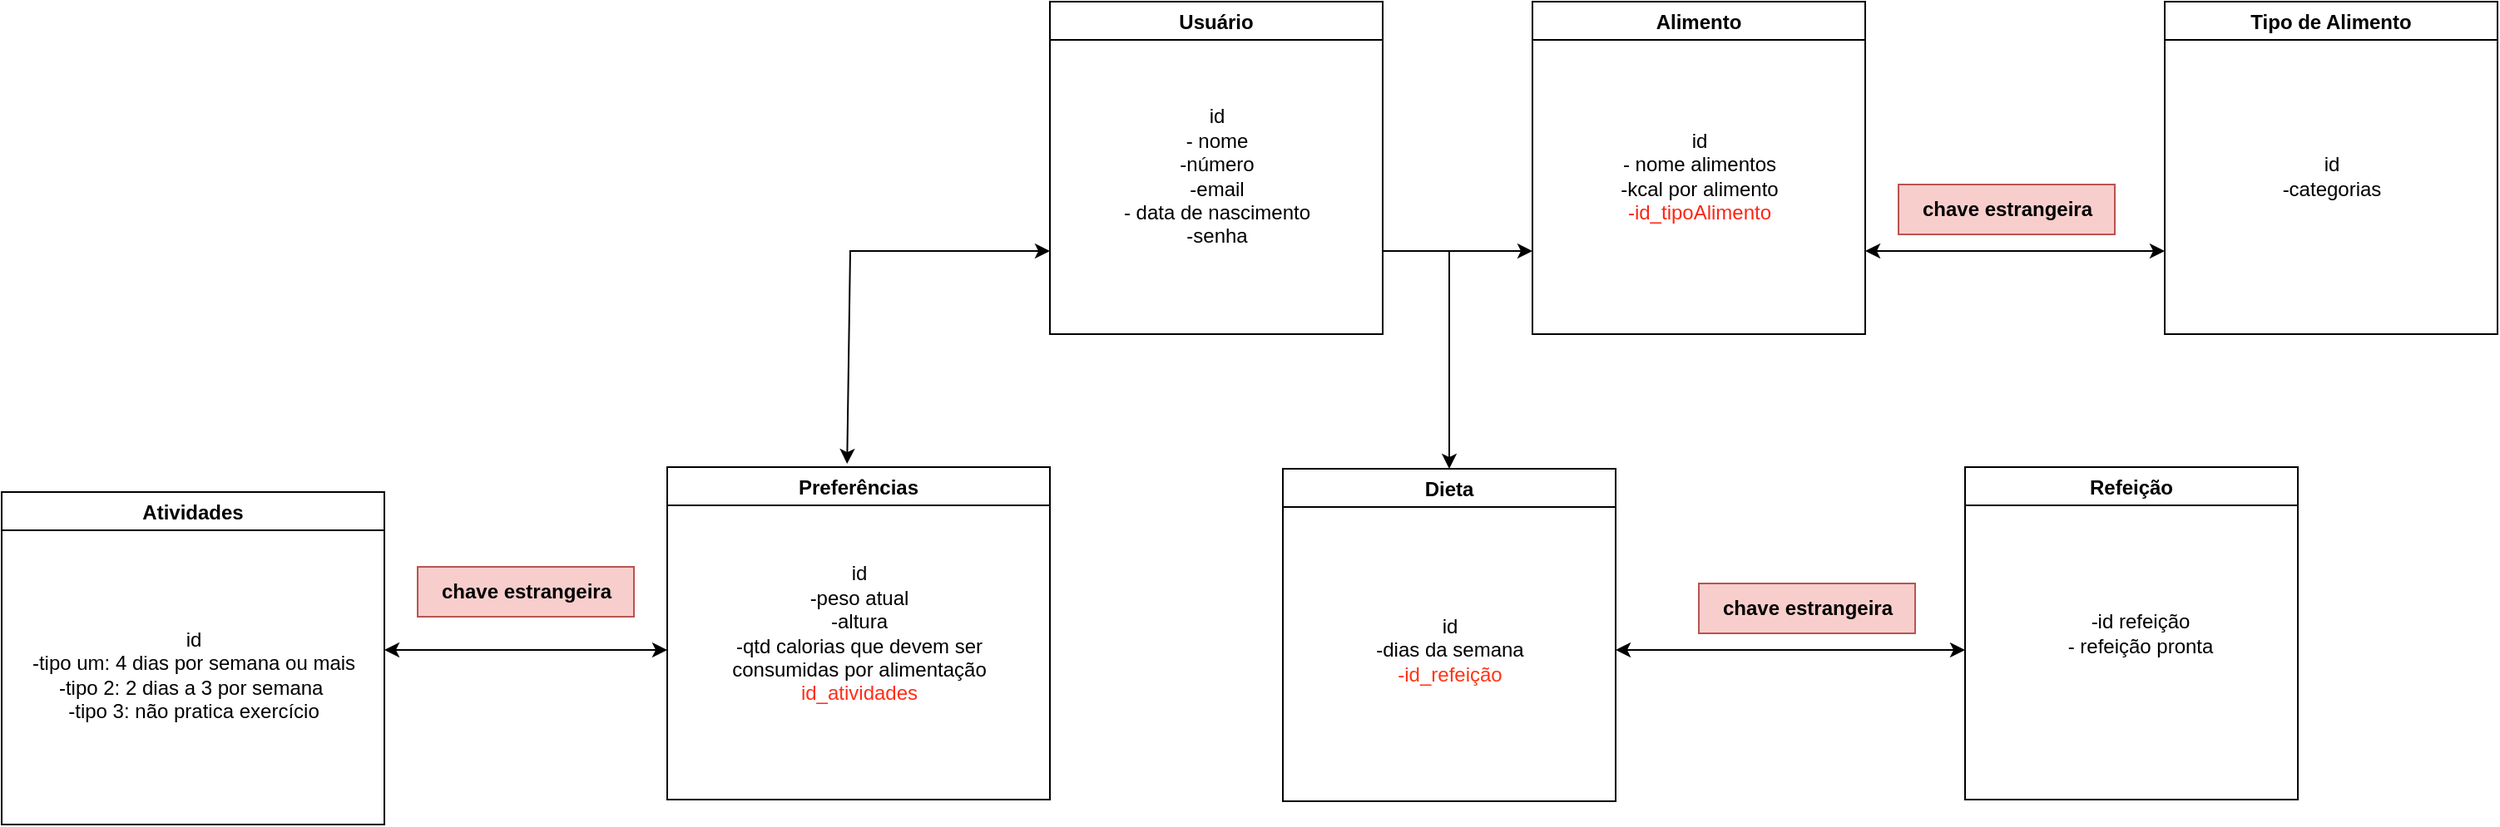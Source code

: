 <mxfile version="20.6.0" type="device"><diagram id="D7TlFocIKVH5g727k0Tv" name="Página-1"><mxGraphModel dx="1929" dy="557" grid="1" gridSize="10" guides="1" tooltips="1" connect="1" arrows="1" fold="1" page="1" pageScale="1" pageWidth="827" pageHeight="1169" math="0" shadow="0"><root><mxCell id="0"/><mxCell id="1" parent="0"/><mxCell id="6_ywHrAEWiwWeD_JIyDd-3" value="Usuário" style="swimlane;" parent="1" vertex="1"><mxGeometry x="60" y="90" width="200" height="200" as="geometry"/></mxCell><mxCell id="6_ywHrAEWiwWeD_JIyDd-18" value="id&lt;br&gt;- nome&lt;br&gt;-número&lt;br&gt;-email&lt;br&gt;- data de nascimento&lt;br&gt;-senha" style="text;html=1;align=center;verticalAlign=middle;resizable=0;points=[];autosize=1;strokeColor=none;fillColor=none;" parent="6_ywHrAEWiwWeD_JIyDd-3" vertex="1"><mxGeometry x="30" y="55" width="140" height="100" as="geometry"/></mxCell><mxCell id="6_ywHrAEWiwWeD_JIyDd-4" value="Alimento" style="swimlane;" parent="1" vertex="1"><mxGeometry x="350" y="90" width="200" height="200" as="geometry"/></mxCell><mxCell id="6_ywHrAEWiwWeD_JIyDd-21" value="id&lt;br&gt;- nome alimentos&lt;br&gt;-kcal por alimento&lt;br&gt;&lt;font color=&quot;#ff2414&quot;&gt;-id_tipoAlimento&lt;/font&gt;" style="text;html=1;align=center;verticalAlign=middle;resizable=0;points=[];autosize=1;strokeColor=none;fillColor=none;" parent="6_ywHrAEWiwWeD_JIyDd-4" vertex="1"><mxGeometry x="40" y="70" width="120" height="70" as="geometry"/></mxCell><mxCell id="6_ywHrAEWiwWeD_JIyDd-5" value="Tipo de Alimento" style="swimlane;" parent="1" vertex="1"><mxGeometry x="730" y="90" width="200" height="200" as="geometry"/></mxCell><mxCell id="6_ywHrAEWiwWeD_JIyDd-22" value="id&lt;br&gt;-categorias" style="text;html=1;align=center;verticalAlign=middle;resizable=0;points=[];autosize=1;strokeColor=none;fillColor=none;" parent="6_ywHrAEWiwWeD_JIyDd-5" vertex="1"><mxGeometry x="60" y="85" width="80" height="40" as="geometry"/></mxCell><mxCell id="6_ywHrAEWiwWeD_JIyDd-6" value="Dieta" style="swimlane;" parent="1" vertex="1"><mxGeometry x="200" y="371" width="200" height="200" as="geometry"/></mxCell><mxCell id="6_ywHrAEWiwWeD_JIyDd-23" value="id&lt;br&gt;-dias da semana&lt;br&gt;&lt;font color=&quot;#ff3414&quot;&gt;-id_refeição&lt;/font&gt;" style="text;html=1;align=center;verticalAlign=middle;resizable=0;points=[];autosize=1;strokeColor=none;fillColor=none;rotation=0;" parent="6_ywHrAEWiwWeD_JIyDd-6" vertex="1"><mxGeometry x="45" y="79" width="110" height="60" as="geometry"/></mxCell><mxCell id="6_ywHrAEWiwWeD_JIyDd-7" value="Preferências" style="swimlane;" parent="1" vertex="1"><mxGeometry x="-170" y="370" width="230" height="200" as="geometry"/></mxCell><mxCell id="6_ywHrAEWiwWeD_JIyDd-20" value="id&lt;br&gt;-peso atual&lt;br&gt;-altura&lt;br&gt;-qtd calorias que devem ser &lt;br&gt;consumidas por alimentação&lt;br&gt;&lt;font color=&quot;#ff2e17&quot;&gt;id_atividades&lt;/font&gt;" style="text;html=1;align=center;verticalAlign=middle;resizable=0;points=[];autosize=1;strokeColor=none;fillColor=none;" parent="6_ywHrAEWiwWeD_JIyDd-7" vertex="1"><mxGeometry x="25" y="50" width="180" height="100" as="geometry"/></mxCell><mxCell id="6_ywHrAEWiwWeD_JIyDd-13" value="" style="endArrow=classic;html=1;rounded=0;entryX=0;entryY=0.75;entryDx=0;entryDy=0;exitX=1;exitY=0.75;exitDx=0;exitDy=0;" parent="1" source="6_ywHrAEWiwWeD_JIyDd-3" target="6_ywHrAEWiwWeD_JIyDd-4" edge="1"><mxGeometry width="50" height="50" relative="1" as="geometry"><mxPoint x="260" y="220" as="sourcePoint"/><mxPoint x="320" y="190" as="targetPoint"/></mxGeometry></mxCell><mxCell id="6_ywHrAEWiwWeD_JIyDd-16" value="" style="endArrow=classic;startArrow=classic;html=1;rounded=0;exitX=0.47;exitY=-0.01;exitDx=0;exitDy=0;exitPerimeter=0;entryX=0;entryY=0.75;entryDx=0;entryDy=0;" parent="1" source="6_ywHrAEWiwWeD_JIyDd-7" target="6_ywHrAEWiwWeD_JIyDd-3" edge="1"><mxGeometry width="50" height="50" relative="1" as="geometry"><mxPoint x="-60" y="350" as="sourcePoint"/><mxPoint x="60" y="210" as="targetPoint"/><Array as="points"><mxPoint x="-60" y="240"/></Array></mxGeometry></mxCell><mxCell id="6_ywHrAEWiwWeD_JIyDd-17" value="" style="endArrow=classic;html=1;rounded=0;entryX=0.5;entryY=0;entryDx=0;entryDy=0;" parent="1" target="6_ywHrAEWiwWeD_JIyDd-6" edge="1"><mxGeometry width="50" height="50" relative="1" as="geometry"><mxPoint x="300" y="240" as="sourcePoint"/><mxPoint x="320" y="280" as="targetPoint"/></mxGeometry></mxCell><mxCell id="6_ywHrAEWiwWeD_JIyDd-24" value="chave estrangeira" style="text;html=1;align=center;verticalAlign=middle;resizable=0;points=[];autosize=1;strokeColor=#b85450;fillColor=#f8cecc;fontStyle=1" parent="1" vertex="1"><mxGeometry x="570" y="200" width="130" height="30" as="geometry"/></mxCell><mxCell id="6_ywHrAEWiwWeD_JIyDd-25" value="" style="endArrow=classic;startArrow=classic;html=1;rounded=0;exitX=1;exitY=0.75;exitDx=0;exitDy=0;entryX=0;entryY=0.75;entryDx=0;entryDy=0;" parent="1" source="6_ywHrAEWiwWeD_JIyDd-4" target="6_ywHrAEWiwWeD_JIyDd-5" edge="1"><mxGeometry width="50" height="50" relative="1" as="geometry"><mxPoint x="590" y="290" as="sourcePoint"/><mxPoint x="640" y="240" as="targetPoint"/></mxGeometry></mxCell><mxCell id="6_ywHrAEWiwWeD_JIyDd-26" value="Refeição" style="swimlane;" parent="1" vertex="1"><mxGeometry x="610" y="370" width="200" height="200" as="geometry"/></mxCell><mxCell id="6_ywHrAEWiwWeD_JIyDd-27" value="-id refeição&lt;br&gt;- refeição pronta" style="text;html=1;align=center;verticalAlign=middle;resizable=0;points=[];autosize=1;strokeColor=none;fillColor=none;rotation=0;" parent="6_ywHrAEWiwWeD_JIyDd-26" vertex="1"><mxGeometry x="50" y="80" width="110" height="40" as="geometry"/></mxCell><mxCell id="ILveTypKfVsmDv0xYx9_-2" value="chave estrangeira" style="text;html=1;align=center;verticalAlign=middle;resizable=0;points=[];autosize=1;strokeColor=#b85450;fillColor=#f8cecc;fontStyle=1" parent="1" vertex="1"><mxGeometry x="450" y="440" width="130" height="30" as="geometry"/></mxCell><mxCell id="ILveTypKfVsmDv0xYx9_-3" value="" style="endArrow=classic;startArrow=classic;html=1;rounded=0;" parent="1" edge="1"><mxGeometry width="50" height="50" relative="1" as="geometry"><mxPoint x="400" y="480" as="sourcePoint"/><mxPoint x="610" y="480" as="targetPoint"/></mxGeometry></mxCell><mxCell id="sR-0DdmNfiIFfVrI5mnV-1" value="Atividades" style="swimlane;startSize=23;" parent="1" vertex="1"><mxGeometry x="-570" y="385" width="230" height="200" as="geometry"/></mxCell><mxCell id="sR-0DdmNfiIFfVrI5mnV-3" value="id&lt;br&gt;-tipo um: 4 dias por semana ou mais&lt;br&gt;-tipo 2: 2 dias a 3 por semana&amp;nbsp;&lt;br&gt;-tipo 3: não pratica exercício" style="text;html=1;align=center;verticalAlign=middle;resizable=0;points=[];autosize=1;strokeColor=none;fillColor=none;" parent="sR-0DdmNfiIFfVrI5mnV-1" vertex="1"><mxGeometry x="5" y="75" width="220" height="70" as="geometry"/></mxCell><mxCell id="sR-0DdmNfiIFfVrI5mnV-5" value="" style="endArrow=classic;startArrow=classic;html=1;rounded=0;" parent="1" edge="1"><mxGeometry width="50" height="50" relative="1" as="geometry"><mxPoint x="-340" y="480" as="sourcePoint"/><mxPoint x="-170" y="480" as="targetPoint"/></mxGeometry></mxCell><mxCell id="sR-0DdmNfiIFfVrI5mnV-6" value="chave estrangeira" style="text;html=1;align=center;verticalAlign=middle;resizable=0;points=[];autosize=1;strokeColor=#b85450;fillColor=#f8cecc;fontStyle=1" parent="1" vertex="1"><mxGeometry x="-320" y="430" width="130" height="30" as="geometry"/></mxCell></root></mxGraphModel></diagram></mxfile>
